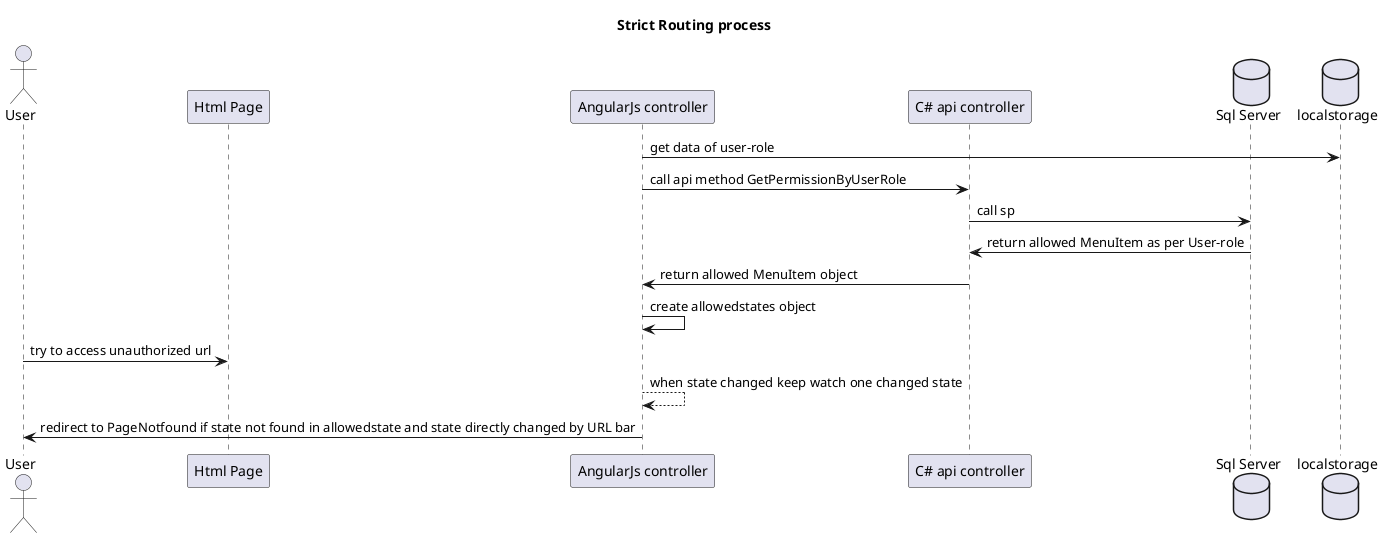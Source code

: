 @startuml StrictRouting
title Strict Routing process

actor User
participant "Html Page" as html
participant "AngularJs controller" as js
participant "C# api controller" as api
database "Sql Server" as db
database localstorage as s

js ->s: get data of user-role
js -> api: call api method GetPermissionByUserRole
api -> db : call sp
db -> api : return allowed MenuItem as per User-role
api -> js :  return allowed MenuItem object
js -> js : create allowedstates object
User -> html: try to access unauthorized url
js --> js: when state changed keep watch one changed state
js -> User :redirect to PageNotfound if state not found in allowedstate and state directly changed by URL bar


@enduml
